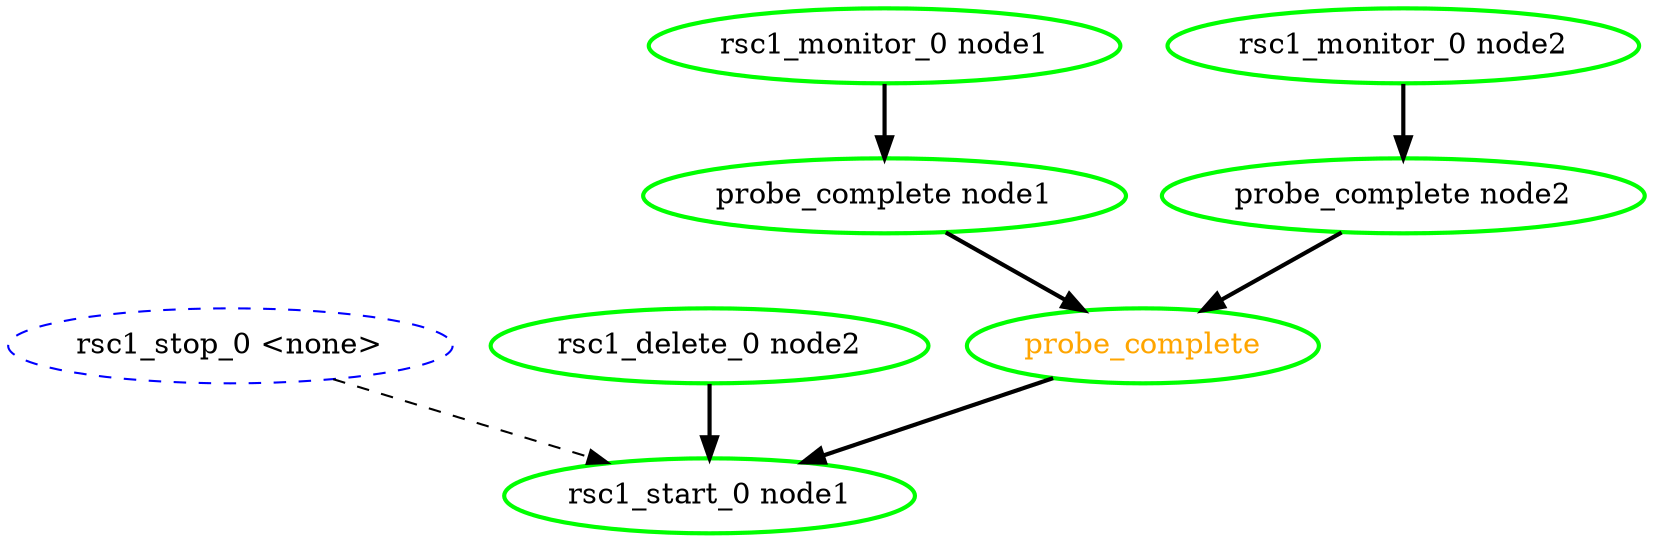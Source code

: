 digraph "g" {
	size = "30,30"
"rsc1_stop_0 <none>" [ style="dashed" color="blue" fontcolor="black" ]
"rsc1_delete_0 node2" [ style=bold color="green" fontcolor="black" ]
"probe_complete" [ style=bold color="green" fontcolor="orange" ]
"probe_complete node1" [ style=bold color="green" fontcolor="black" ]
"rsc1_monitor_0 node1" [ style=bold color="green" fontcolor="black" ]
"probe_complete node2" [ style=bold color="green" fontcolor="black" ]
"rsc1_monitor_0 node2" [ style=bold color="green" fontcolor="black" ]
"rsc1_start_0 node1" [ style=bold color="green" fontcolor="black" ]
"probe_complete node1" -> "probe_complete" [ style = bold]
"probe_complete node2" -> "probe_complete" [ style = bold]
"rsc1_monitor_0 node1" -> "probe_complete node1" [ style = bold]
"rsc1_monitor_0 node2" -> "probe_complete node2" [ style = bold]
"rsc1_stop_0 <none>" -> "rsc1_start_0 node1" [ style = dashed]
"rsc1_delete_0 node2" -> "rsc1_start_0 node1" [ style = bold]
"probe_complete" -> "rsc1_start_0 node1" [ style = bold]
}
